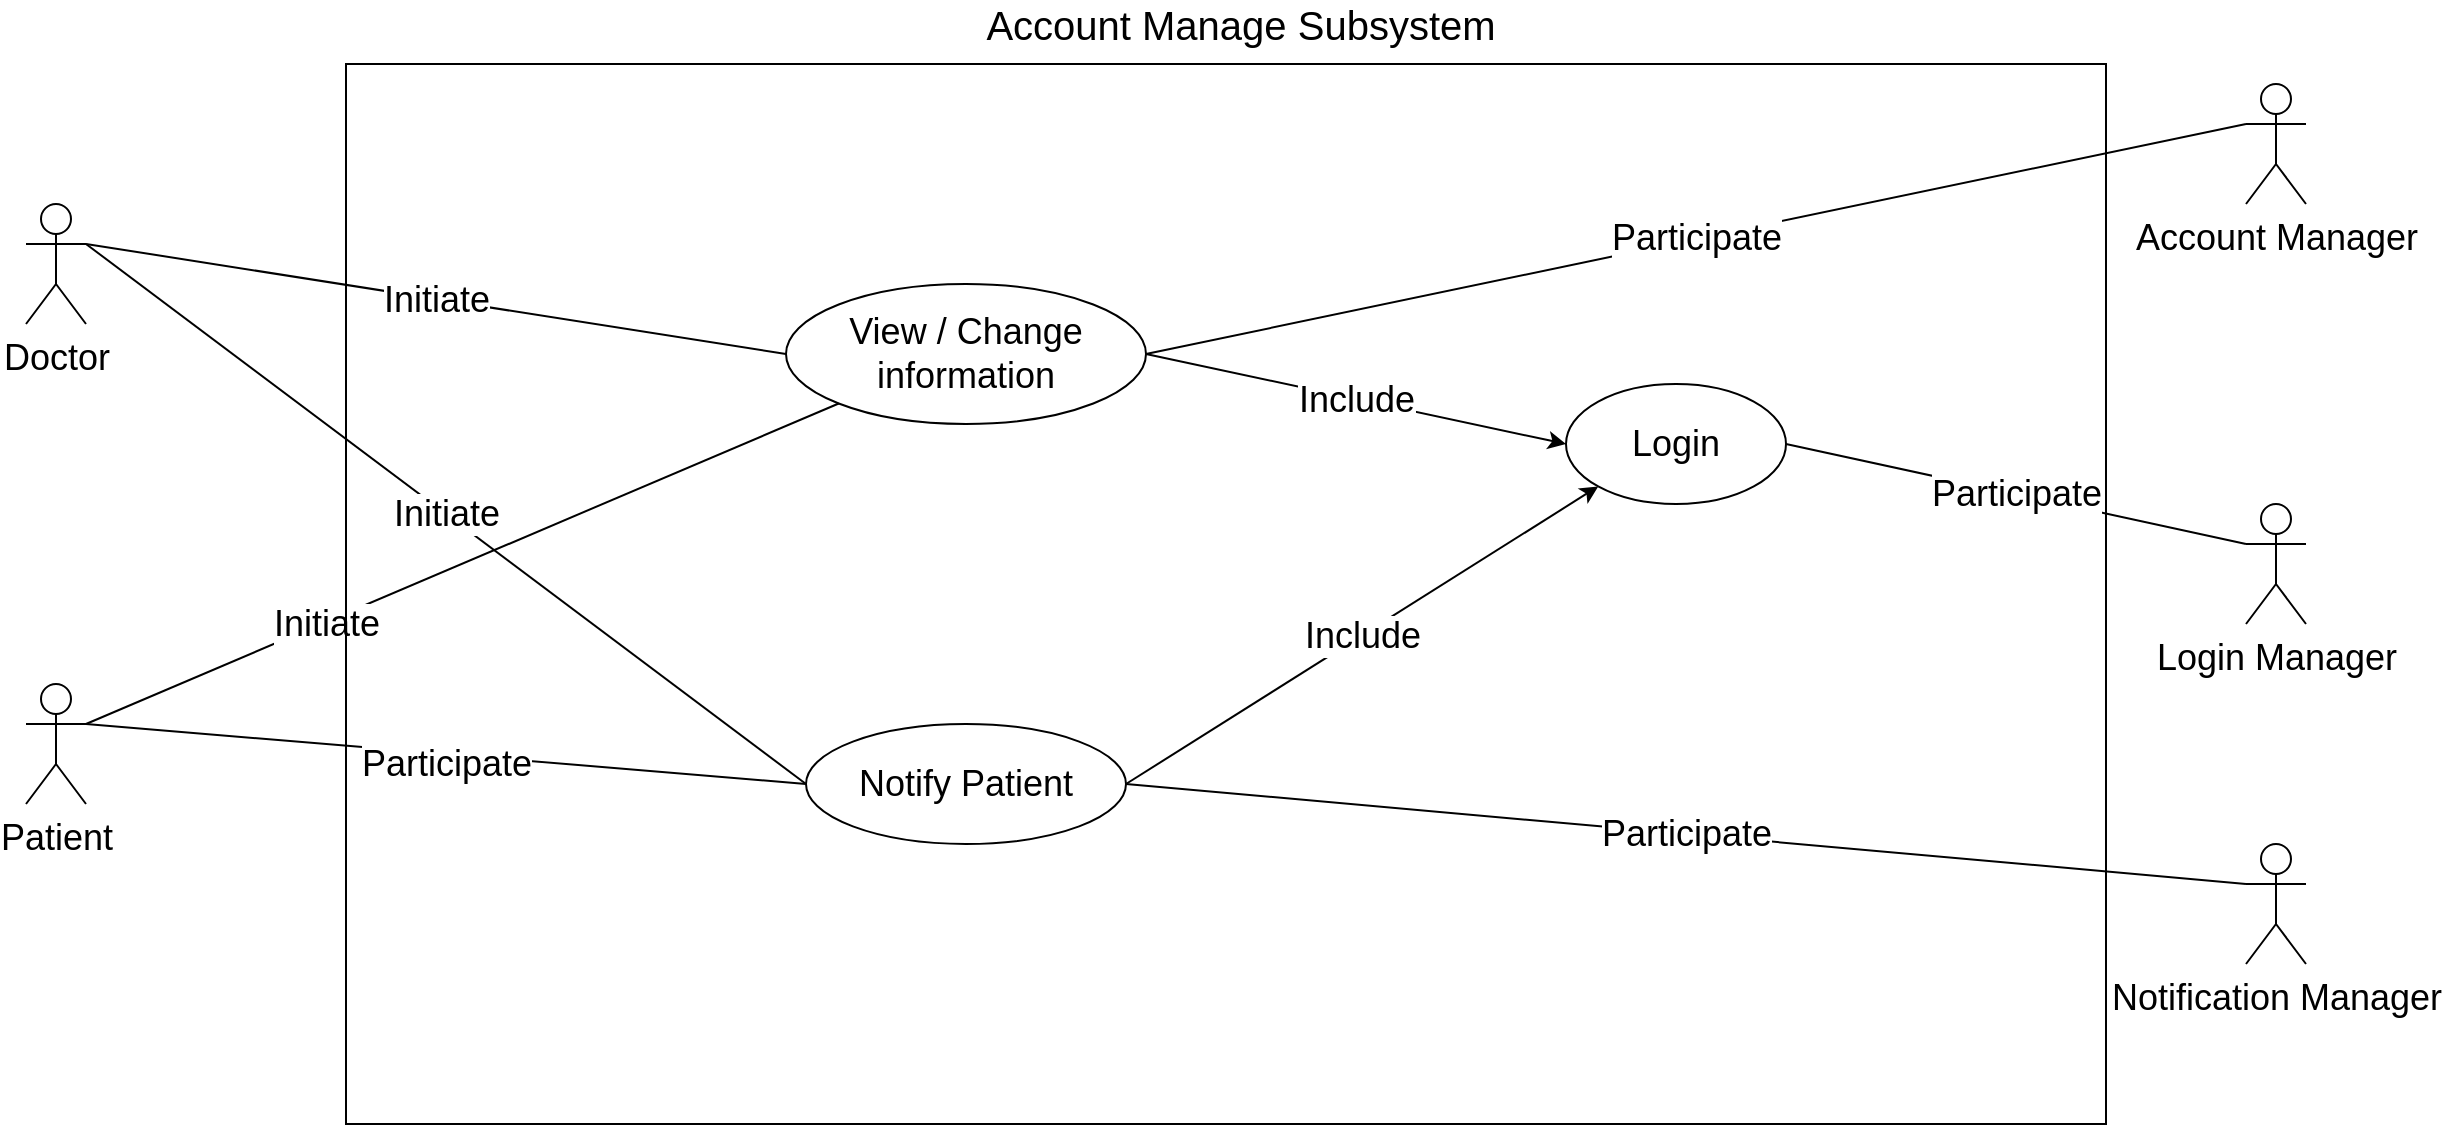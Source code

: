 <mxfile version="14.6.6" type="onedrive"><diagram id="y47WYwaY4zvRx49bro54" name="Page-1"><mxGraphModel dx="1614" dy="894" grid="1" gridSize="10" guides="1" tooltips="1" connect="1" arrows="1" fold="1" page="1" pageScale="1" pageWidth="1654" pageHeight="2336" math="0" shadow="0"><root><mxCell id="0"/><mxCell id="1" parent="0"/><mxCell id="CupSRD31ksifjzFzjQxD-1" value="Doctor" style="shape=umlActor;verticalLabelPosition=bottom;verticalAlign=top;html=1;outlineConnect=0;fontSize=18;" vertex="1" parent="1"><mxGeometry x="220" y="180" width="30" height="60" as="geometry"/></mxCell><mxCell id="CupSRD31ksifjzFzjQxD-2" value="Patient" style="shape=umlActor;verticalLabelPosition=bottom;verticalAlign=top;html=1;outlineConnect=0;fontSize=18;" vertex="1" parent="1"><mxGeometry x="220" y="420" width="30" height="60" as="geometry"/></mxCell><mxCell id="CupSRD31ksifjzFzjQxD-3" value="View / Change&lt;br&gt;information" style="ellipse;whiteSpace=wrap;html=1;fontSize=18;" vertex="1" parent="1"><mxGeometry x="600" y="220" width="180" height="70" as="geometry"/></mxCell><mxCell id="CupSRD31ksifjzFzjQxD-4" value="Notify Patient" style="ellipse;whiteSpace=wrap;html=1;fontSize=18;" vertex="1" parent="1"><mxGeometry x="610" y="440" width="160" height="60" as="geometry"/></mxCell><mxCell id="CupSRD31ksifjzFzjQxD-5" value="Initiate" style="endArrow=none;html=1;fontSize=18;entryX=1;entryY=0.333;entryDx=0;entryDy=0;entryPerimeter=0;exitX=0;exitY=0.5;exitDx=0;exitDy=0;" edge="1" parent="1" source="CupSRD31ksifjzFzjQxD-3" target="CupSRD31ksifjzFzjQxD-1"><mxGeometry width="50" height="50" relative="1" as="geometry"><mxPoint x="670" y="410" as="sourcePoint"/><mxPoint x="720" y="360" as="targetPoint"/></mxGeometry></mxCell><mxCell id="CupSRD31ksifjzFzjQxD-6" value="Initiate" style="endArrow=none;html=1;fontSize=18;entryX=1;entryY=0.333;entryDx=0;entryDy=0;entryPerimeter=0;exitX=0;exitY=0.5;exitDx=0;exitDy=0;" edge="1" parent="1" source="CupSRD31ksifjzFzjQxD-4" target="CupSRD31ksifjzFzjQxD-1"><mxGeometry width="50" height="50" relative="1" as="geometry"><mxPoint x="590" y="395" as="sourcePoint"/><mxPoint x="240" y="340" as="targetPoint"/></mxGeometry></mxCell><mxCell id="CupSRD31ksifjzFzjQxD-7" value="Initiate" style="endArrow=none;html=1;fontSize=18;entryX=1;entryY=0.333;entryDx=0;entryDy=0;entryPerimeter=0;exitX=0;exitY=1;exitDx=0;exitDy=0;" edge="1" parent="1" source="CupSRD31ksifjzFzjQxD-3" target="CupSRD31ksifjzFzjQxD-2"><mxGeometry x="0.364" y="1" width="50" height="50" relative="1" as="geometry"><mxPoint x="600" y="600" as="sourcePoint"/><mxPoint x="240" y="330" as="targetPoint"/><mxPoint as="offset"/></mxGeometry></mxCell><mxCell id="CupSRD31ksifjzFzjQxD-8" value="Participate" style="endArrow=none;html=1;fontSize=18;entryX=1;entryY=0.333;entryDx=0;entryDy=0;entryPerimeter=0;exitX=0;exitY=0.5;exitDx=0;exitDy=0;" edge="1" parent="1" source="CupSRD31ksifjzFzjQxD-4" target="CupSRD31ksifjzFzjQxD-2"><mxGeometry x="-0.002" y="5" width="50" height="50" relative="1" as="geometry"><mxPoint x="590" y="470" as="sourcePoint"/><mxPoint x="260" y="450" as="targetPoint"/><mxPoint as="offset"/></mxGeometry></mxCell><mxCell id="CupSRD31ksifjzFzjQxD-9" value="Login" style="ellipse;whiteSpace=wrap;html=1;fontSize=18;" vertex="1" parent="1"><mxGeometry x="990" y="270" width="110" height="60" as="geometry"/></mxCell><mxCell id="CupSRD31ksifjzFzjQxD-10" value="Include" style="endArrow=classic;html=1;fontSize=18;entryX=0;entryY=0.5;entryDx=0;entryDy=0;exitX=1;exitY=0.5;exitDx=0;exitDy=0;" edge="1" parent="1" source="CupSRD31ksifjzFzjQxD-3" target="CupSRD31ksifjzFzjQxD-9"><mxGeometry width="50" height="50" relative="1" as="geometry"><mxPoint x="670" y="410" as="sourcePoint"/><mxPoint x="720" y="360" as="targetPoint"/></mxGeometry></mxCell><mxCell id="CupSRD31ksifjzFzjQxD-11" value="Include" style="endArrow=classic;html=1;fontSize=18;entryX=0;entryY=1;entryDx=0;entryDy=0;exitX=1;exitY=0.5;exitDx=0;exitDy=0;" edge="1" parent="1" source="CupSRD31ksifjzFzjQxD-4" target="CupSRD31ksifjzFzjQxD-9"><mxGeometry width="50" height="50" relative="1" as="geometry"><mxPoint x="670" y="410" as="sourcePoint"/><mxPoint x="720" y="360" as="targetPoint"/></mxGeometry></mxCell><mxCell id="CupSRD31ksifjzFzjQxD-12" value="Login Manager" style="shape=umlActor;verticalLabelPosition=bottom;verticalAlign=top;html=1;outlineConnect=0;fontSize=18;" vertex="1" parent="1"><mxGeometry x="1330" y="330" width="30" height="60" as="geometry"/></mxCell><mxCell id="CupSRD31ksifjzFzjQxD-13" value="Account Manager" style="shape=umlActor;verticalLabelPosition=bottom;verticalAlign=top;html=1;outlineConnect=0;fontSize=18;" vertex="1" parent="1"><mxGeometry x="1330" y="120" width="30" height="60" as="geometry"/></mxCell><mxCell id="CupSRD31ksifjzFzjQxD-14" value="Notification Manager" style="shape=umlActor;verticalLabelPosition=bottom;verticalAlign=top;html=1;outlineConnect=0;fontSize=18;" vertex="1" parent="1"><mxGeometry x="1330" y="500" width="30" height="60" as="geometry"/></mxCell><mxCell id="CupSRD31ksifjzFzjQxD-16" value="Participate" style="endArrow=none;html=1;fontSize=18;entryX=0;entryY=0.333;entryDx=0;entryDy=0;entryPerimeter=0;exitX=1;exitY=0.5;exitDx=0;exitDy=0;" edge="1" parent="1" source="CupSRD31ksifjzFzjQxD-3" target="CupSRD31ksifjzFzjQxD-13"><mxGeometry width="50" height="50" relative="1" as="geometry"><mxPoint x="710" y="410" as="sourcePoint"/><mxPoint x="760" y="360" as="targetPoint"/></mxGeometry></mxCell><mxCell id="CupSRD31ksifjzFzjQxD-17" value="Participate" style="endArrow=none;html=1;fontSize=18;entryX=1;entryY=0.5;entryDx=0;entryDy=0;exitX=0;exitY=0.333;exitDx=0;exitDy=0;exitPerimeter=0;" edge="1" parent="1" source="CupSRD31ksifjzFzjQxD-12" target="CupSRD31ksifjzFzjQxD-9"><mxGeometry width="50" height="50" relative="1" as="geometry"><mxPoint x="710" y="410" as="sourcePoint"/><mxPoint x="760" y="360" as="targetPoint"/></mxGeometry></mxCell><mxCell id="CupSRD31ksifjzFzjQxD-18" value="Participate" style="endArrow=none;html=1;fontSize=18;entryX=1;entryY=0.5;entryDx=0;entryDy=0;exitX=0;exitY=0.333;exitDx=0;exitDy=0;exitPerimeter=0;" edge="1" parent="1" source="CupSRD31ksifjzFzjQxD-14" target="CupSRD31ksifjzFzjQxD-4"><mxGeometry width="50" height="50" relative="1" as="geometry"><mxPoint x="710" y="410" as="sourcePoint"/><mxPoint x="760" y="360" as="targetPoint"/></mxGeometry></mxCell><mxCell id="CupSRD31ksifjzFzjQxD-19" value="" style="rounded=0;whiteSpace=wrap;html=1;fontSize=18;fillColor=none;" vertex="1" parent="1"><mxGeometry x="380" y="110" width="880" height="530" as="geometry"/></mxCell><mxCell id="CupSRD31ksifjzFzjQxD-20" value="Account Manage Subsystem" style="text;html=1;strokeColor=none;fillColor=none;align=center;verticalAlign=middle;whiteSpace=wrap;rounded=0;fontSize=20;" vertex="1" parent="1"><mxGeometry x="656" y="80" width="343" height="20" as="geometry"/></mxCell></root></mxGraphModel></diagram></mxfile>